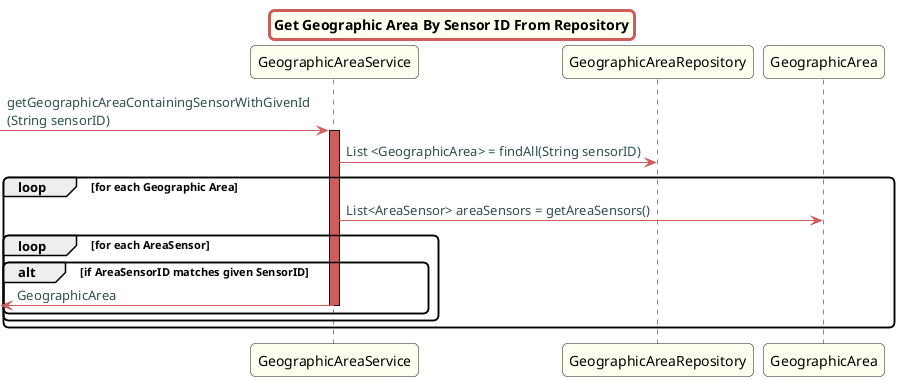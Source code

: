 @startuml

skinparam titleBorderRoundCorner 10
skinparam titleBorderThickness 3
skinparam titleBorderColor indianred
skinparam titleBackgroundColor ivory
skinparam FontName quicksand

skinparam actor {
  BorderColor indianred
  }

skinparam sequence {
  LifeLineBackgroundColor indianred
  ParticipantBackgroundColor ivory
}

skinparam roundcorner 10

skinparam component {
  arrowThickness 1
  ArrowFontName Verdana
  ArrowColor indianred
  ArrowFontColor darkslategrey
}

title Get Geographic Area By Sensor ID From Repository
-> GeographicAreaService: getGeographicAreaContainingSensorWithGivenId\n(String sensorID)
activate GeographicAreaService
GeographicAreaService -> GeographicAreaRepository: List <GeographicArea> = findAll(String sensorID)
loop for each Geographic Area
GeographicAreaService -> GeographicArea: List<AreaSensor> areaSensors = getAreaSensors()
loop for each AreaSensor
alt if AreaSensorID matches given SensorID
<- GeographicAreaService: GeographicArea
deactivate GeographicAreaService
end
end
end



@enduml

